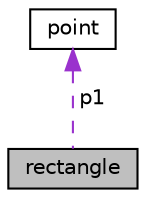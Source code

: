 digraph "rectangle"
{
 // LATEX_PDF_SIZE
  edge [fontname="Helvetica",fontsize="10",labelfontname="Helvetica",labelfontsize="10"];
  node [fontname="Helvetica",fontsize="10",shape=record];
  Node1 [label="rectangle",height=0.2,width=0.4,color="black", fillcolor="grey75", style="filled", fontcolor="black",tooltip="Représente un rectangle défini par un point, une largeur et une hauteur."];
  Node2 -> Node1 [dir="back",color="darkorchid3",fontsize="10",style="dashed",label=" p1" ,fontname="Helvetica"];
  Node2 [label="point",height=0.2,width=0.4,color="black", fillcolor="white", style="filled",URL="$structpoint.html",tooltip="Représente un point dans un espace 2D."];
}
